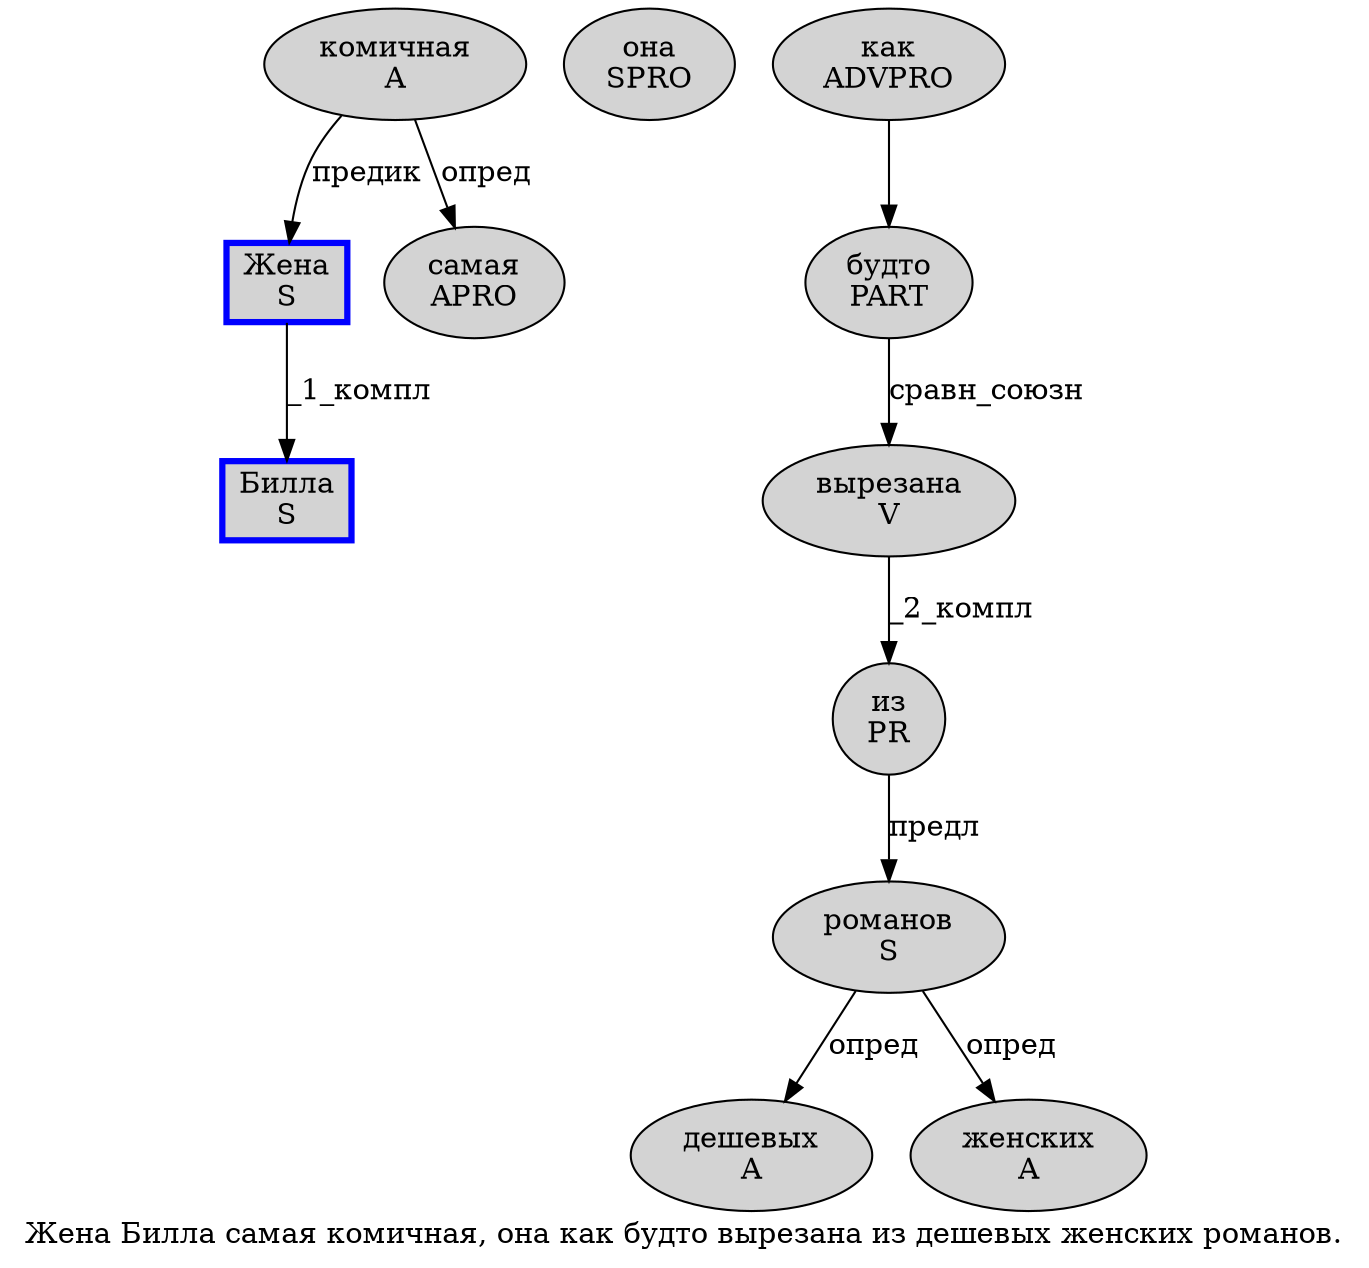 digraph SENTENCE_1509 {
	graph [label="Жена Билла самая комичная, она как будто вырезана из дешевых женских романов."]
	node [style=filled]
		0 [label="Жена
S" color=blue fillcolor=lightgray penwidth=3 shape=box]
		1 [label="Билла
S" color=blue fillcolor=lightgray penwidth=3 shape=box]
		2 [label="самая
APRO" color="" fillcolor=lightgray penwidth=1 shape=ellipse]
		3 [label="комичная
A" color="" fillcolor=lightgray penwidth=1 shape=ellipse]
		5 [label="она
SPRO" color="" fillcolor=lightgray penwidth=1 shape=ellipse]
		6 [label="как
ADVPRO" color="" fillcolor=lightgray penwidth=1 shape=ellipse]
		7 [label="будто
PART" color="" fillcolor=lightgray penwidth=1 shape=ellipse]
		8 [label="вырезана
V" color="" fillcolor=lightgray penwidth=1 shape=ellipse]
		9 [label="из
PR" color="" fillcolor=lightgray penwidth=1 shape=ellipse]
		10 [label="дешевых
A" color="" fillcolor=lightgray penwidth=1 shape=ellipse]
		11 [label="женских
A" color="" fillcolor=lightgray penwidth=1 shape=ellipse]
		12 [label="романов
S" color="" fillcolor=lightgray penwidth=1 shape=ellipse]
			12 -> 10 [label="опред"]
			12 -> 11 [label="опред"]
			3 -> 0 [label="предик"]
			3 -> 2 [label="опред"]
			6 -> 7
			0 -> 1 [label="_1_компл"]
			8 -> 9 [label="_2_компл"]
			9 -> 12 [label="предл"]
			7 -> 8 [label="сравн_союзн"]
}